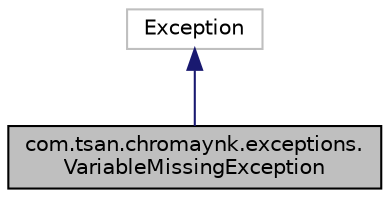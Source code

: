 digraph "com.tsan.chromaynk.exceptions.VariableMissingException"
{
 // LATEX_PDF_SIZE
  edge [fontname="Helvetica",fontsize="10",labelfontname="Helvetica",labelfontsize="10"];
  node [fontname="Helvetica",fontsize="10",shape=record];
  Node1 [label="com.tsan.chromaynk.exceptions.\lVariableMissingException",height=0.2,width=0.4,color="black", fillcolor="grey75", style="filled", fontcolor="black",tooltip=" "];
  Node2 -> Node1 [dir="back",color="midnightblue",fontsize="10",style="solid"];
  Node2 [label="Exception",height=0.2,width=0.4,color="grey75", fillcolor="white", style="filled",tooltip=" "];
}
